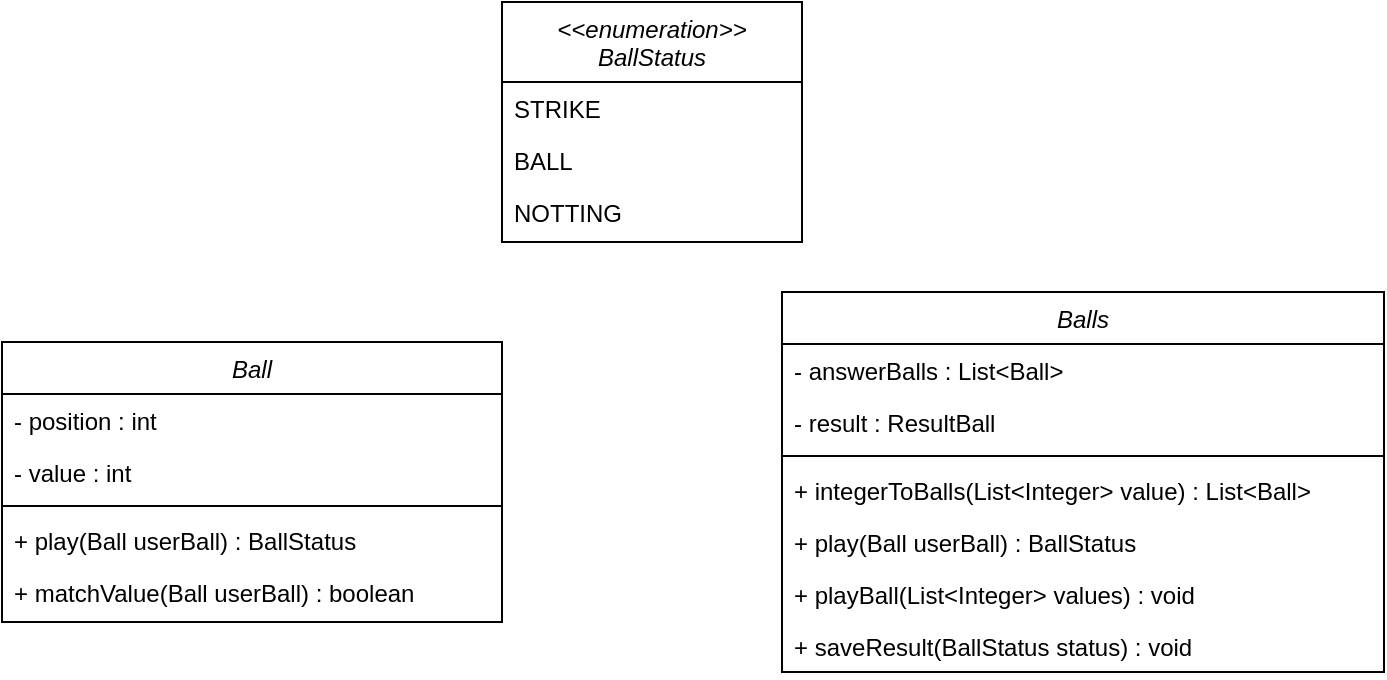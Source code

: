 <mxfile version="13.9.9" type="device"><diagram id="C5RBs43oDa-KdzZeNtuy" name="Page-1"><mxGraphModel dx="938" dy="594" grid="1" gridSize="10" guides="1" tooltips="1" connect="1" arrows="1" fold="1" page="1" pageScale="1" pageWidth="827" pageHeight="1169" math="0" shadow="0"><root><mxCell id="WIyWlLk6GJQsqaUBKTNV-0"/><mxCell id="WIyWlLk6GJQsqaUBKTNV-1" parent="WIyWlLk6GJQsqaUBKTNV-0"/><mxCell id="BqogAz-b3EP_Br5reOpX-1" value="Ball" style="swimlane;fontStyle=2;align=center;verticalAlign=top;childLayout=stackLayout;horizontal=1;startSize=26;horizontalStack=0;resizeParent=1;resizeLast=0;collapsible=1;marginBottom=0;rounded=0;shadow=0;strokeWidth=1;" vertex="1" parent="WIyWlLk6GJQsqaUBKTNV-1"><mxGeometry x="60" y="190" width="250" height="140" as="geometry"><mxRectangle x="230" y="140" width="160" height="26" as="alternateBounds"/></mxGeometry></mxCell><mxCell id="BqogAz-b3EP_Br5reOpX-2" value="- position : int" style="text;align=left;verticalAlign=top;spacingLeft=4;spacingRight=4;overflow=hidden;rotatable=0;points=[[0,0.5],[1,0.5]];portConstraint=eastwest;rounded=0;shadow=0;html=0;" vertex="1" parent="BqogAz-b3EP_Br5reOpX-1"><mxGeometry y="26" width="250" height="26" as="geometry"/></mxCell><mxCell id="BqogAz-b3EP_Br5reOpX-3" value="- value : int" style="text;align=left;verticalAlign=top;spacingLeft=4;spacingRight=4;overflow=hidden;rotatable=0;points=[[0,0.5],[1,0.5]];portConstraint=eastwest;rounded=0;shadow=0;html=0;" vertex="1" parent="BqogAz-b3EP_Br5reOpX-1"><mxGeometry y="52" width="250" height="26" as="geometry"/></mxCell><mxCell id="BqogAz-b3EP_Br5reOpX-4" value="" style="line;html=1;strokeWidth=1;align=left;verticalAlign=middle;spacingTop=-1;spacingLeft=3;spacingRight=3;rotatable=0;labelPosition=right;points=[];portConstraint=eastwest;" vertex="1" parent="BqogAz-b3EP_Br5reOpX-1"><mxGeometry y="78" width="250" height="8" as="geometry"/></mxCell><mxCell id="BqogAz-b3EP_Br5reOpX-5" value="+ play(Ball userBall) : BallStatus" style="text;align=left;verticalAlign=top;spacingLeft=4;spacingRight=4;overflow=hidden;rotatable=0;points=[[0,0.5],[1,0.5]];portConstraint=eastwest;" vertex="1" parent="BqogAz-b3EP_Br5reOpX-1"><mxGeometry y="86" width="250" height="26" as="geometry"/></mxCell><mxCell id="BqogAz-b3EP_Br5reOpX-9" value="+ matchValue(Ball userBall) : boolean" style="text;align=left;verticalAlign=top;spacingLeft=4;spacingRight=4;overflow=hidden;rotatable=0;points=[[0,0.5],[1,0.5]];portConstraint=eastwest;" vertex="1" parent="BqogAz-b3EP_Br5reOpX-1"><mxGeometry y="112" width="250" height="26" as="geometry"/></mxCell><mxCell id="BqogAz-b3EP_Br5reOpX-11" value="Balls" style="swimlane;fontStyle=2;align=center;verticalAlign=top;childLayout=stackLayout;horizontal=1;startSize=26;horizontalStack=0;resizeParent=1;resizeLast=0;collapsible=1;marginBottom=0;rounded=0;shadow=0;strokeWidth=1;" vertex="1" parent="WIyWlLk6GJQsqaUBKTNV-1"><mxGeometry x="450" y="165" width="301" height="190" as="geometry"><mxRectangle x="230" y="140" width="160" height="26" as="alternateBounds"/></mxGeometry></mxCell><mxCell id="BqogAz-b3EP_Br5reOpX-12" value="- answerBalls : List&lt;Ball&gt;" style="text;align=left;verticalAlign=top;spacingLeft=4;spacingRight=4;overflow=hidden;rotatable=0;points=[[0,0.5],[1,0.5]];portConstraint=eastwest;rounded=0;shadow=0;html=0;" vertex="1" parent="BqogAz-b3EP_Br5reOpX-11"><mxGeometry y="26" width="301" height="26" as="geometry"/></mxCell><mxCell id="BqogAz-b3EP_Br5reOpX-13" value="- result : ResultBall" style="text;align=left;verticalAlign=top;spacingLeft=4;spacingRight=4;overflow=hidden;rotatable=0;points=[[0,0.5],[1,0.5]];portConstraint=eastwest;rounded=0;shadow=0;html=0;" vertex="1" parent="BqogAz-b3EP_Br5reOpX-11"><mxGeometry y="52" width="301" height="26" as="geometry"/></mxCell><mxCell id="BqogAz-b3EP_Br5reOpX-14" value="" style="line;html=1;strokeWidth=1;align=left;verticalAlign=middle;spacingTop=-1;spacingLeft=3;spacingRight=3;rotatable=0;labelPosition=right;points=[];portConstraint=eastwest;" vertex="1" parent="BqogAz-b3EP_Br5reOpX-11"><mxGeometry y="78" width="301" height="8" as="geometry"/></mxCell><mxCell id="BqogAz-b3EP_Br5reOpX-15" value="+ integerToBalls(List&lt;Integer&gt; value) : List&lt;Ball&gt;" style="text;align=left;verticalAlign=top;spacingLeft=4;spacingRight=4;overflow=hidden;rotatable=0;points=[[0,0.5],[1,0.5]];portConstraint=eastwest;" vertex="1" parent="BqogAz-b3EP_Br5reOpX-11"><mxGeometry y="86" width="301" height="26" as="geometry"/></mxCell><mxCell id="BqogAz-b3EP_Br5reOpX-16" value="+ play(Ball userBall) : BallStatus" style="text;align=left;verticalAlign=top;spacingLeft=4;spacingRight=4;overflow=hidden;rotatable=0;points=[[0,0.5],[1,0.5]];portConstraint=eastwest;" vertex="1" parent="BqogAz-b3EP_Br5reOpX-11"><mxGeometry y="112" width="301" height="26" as="geometry"/></mxCell><mxCell id="BqogAz-b3EP_Br5reOpX-17" value="+ playBall(List&lt;Integer&gt; values) : void" style="text;align=left;verticalAlign=top;spacingLeft=4;spacingRight=4;overflow=hidden;rotatable=0;points=[[0,0.5],[1,0.5]];portConstraint=eastwest;" vertex="1" parent="BqogAz-b3EP_Br5reOpX-11"><mxGeometry y="138" width="301" height="26" as="geometry"/></mxCell><mxCell id="BqogAz-b3EP_Br5reOpX-18" value="+ saveResult(BallStatus status) : void" style="text;align=left;verticalAlign=top;spacingLeft=4;spacingRight=4;overflow=hidden;rotatable=0;points=[[0,0.5],[1,0.5]];portConstraint=eastwest;" vertex="1" parent="BqogAz-b3EP_Br5reOpX-11"><mxGeometry y="164" width="301" height="26" as="geometry"/></mxCell><mxCell id="BqogAz-b3EP_Br5reOpX-21" value="&lt;&lt;enumeration&gt;&gt;&#10;BallStatus" style="swimlane;fontStyle=2;align=center;verticalAlign=top;childLayout=stackLayout;horizontal=1;startSize=40;horizontalStack=0;resizeParent=1;resizeLast=0;collapsible=1;marginBottom=0;rounded=0;shadow=0;strokeWidth=1;" vertex="1" parent="WIyWlLk6GJQsqaUBKTNV-1"><mxGeometry x="310" y="20" width="150" height="120" as="geometry"><mxRectangle x="230" y="140" width="160" height="26" as="alternateBounds"/></mxGeometry></mxCell><mxCell id="BqogAz-b3EP_Br5reOpX-22" value="STRIKE" style="text;align=left;verticalAlign=top;spacingLeft=4;spacingRight=4;overflow=hidden;rotatable=0;points=[[0,0.5],[1,0.5]];portConstraint=eastwest;rounded=0;shadow=0;html=0;" vertex="1" parent="BqogAz-b3EP_Br5reOpX-21"><mxGeometry y="40" width="150" height="26" as="geometry"/></mxCell><mxCell id="BqogAz-b3EP_Br5reOpX-29" value="BALL" style="text;align=left;verticalAlign=top;spacingLeft=4;spacingRight=4;overflow=hidden;rotatable=0;points=[[0,0.5],[1,0.5]];portConstraint=eastwest;rounded=0;shadow=0;html=0;" vertex="1" parent="BqogAz-b3EP_Br5reOpX-21"><mxGeometry y="66" width="150" height="26" as="geometry"/></mxCell><mxCell id="BqogAz-b3EP_Br5reOpX-30" value="NOTTING" style="text;align=left;verticalAlign=top;spacingLeft=4;spacingRight=4;overflow=hidden;rotatable=0;points=[[0,0.5],[1,0.5]];portConstraint=eastwest;rounded=0;shadow=0;html=0;" vertex="1" parent="BqogAz-b3EP_Br5reOpX-21"><mxGeometry y="92" width="150" height="26" as="geometry"/></mxCell></root></mxGraphModel></diagram></mxfile>